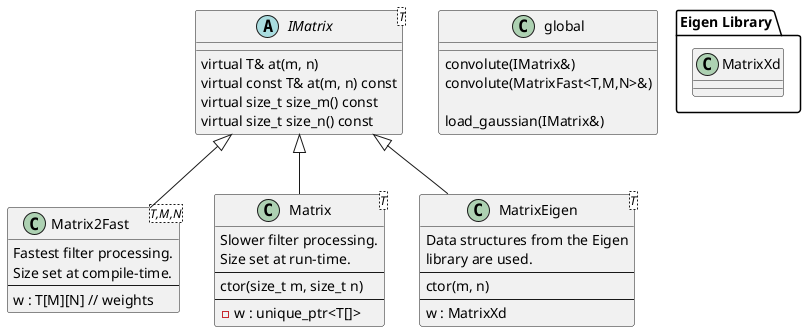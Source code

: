 @startuml

abstract IMatrix<T> {
    virtual T& at(m, n)
    virtual const T& at(m, n) const
    virtual size_t size_m() const
    virtual size_t size_n() const
}

class Matrix2Fast<T,M,N> {
    Fastest filter processing.
    Size set at compile-time.
    ---
    {field} w : T[M][N] // weights
}

class Matrix<T> {
    Slower filter processing.
    Size set at run-time.
    ---
    ctor(size_t m, size_t n)
    ---
    - w : unique_ptr<T[]>
}

package "Eigen Library" {
    class MatrixXd
}

class MatrixEigen<T> {
    Data structures from the Eigen
    library are used.
    ---
    ctor(m, n)
    ---
    w : MatrixXd
}


IMatrix <|-- Matrix2Fast
IMatrix <|-- Matrix
IMatrix <|-- MatrixEigen


class global {
    convolute(IMatrix&)
    convolute(MatrixFast<T,M,N>&)

    load_gaussian(IMatrix&)
}



@enduml
